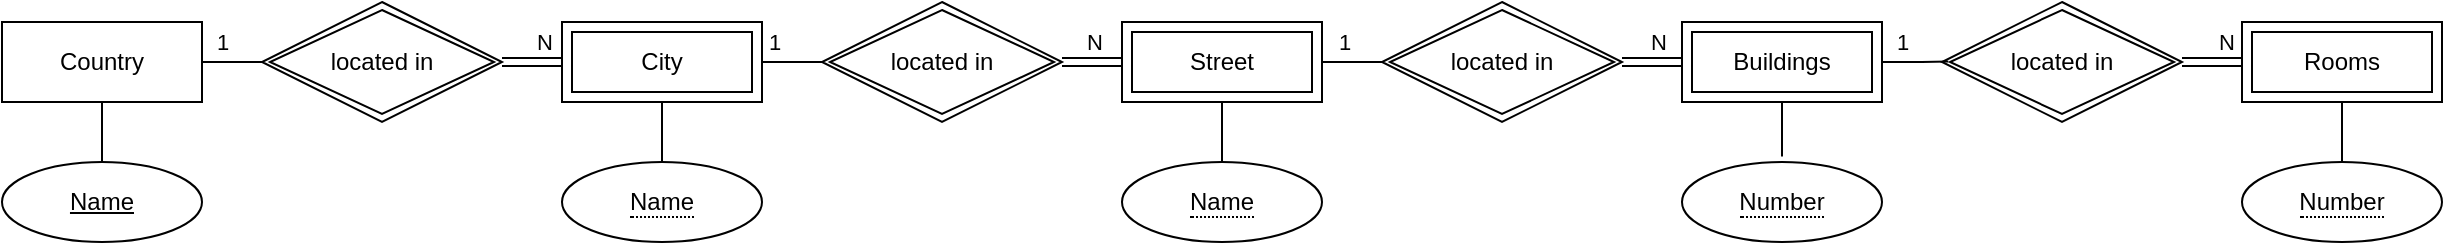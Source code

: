 <mxfile version="24.7.8">
  <diagram name="Page-1" id="gPdpquPLoVRJ5L0rAca2">
    <mxGraphModel dx="597" dy="433" grid="1" gridSize="10" guides="1" tooltips="1" connect="1" arrows="1" fold="1" page="1" pageScale="1" pageWidth="1169" pageHeight="827" math="0" shadow="0">
      <root>
        <mxCell id="0" />
        <mxCell id="1" parent="0" />
        <mxCell id="4aNQ5Zjp1LjJx-mYPoWq-12" style="edgeStyle=orthogonalEdgeStyle;rounded=0;orthogonalLoop=1;jettySize=auto;html=1;entryX=0;entryY=0.5;entryDx=0;entryDy=0;endArrow=none;endFill=0;" parent="1" source="4aNQ5Zjp1LjJx-mYPoWq-1" target="4aNQ5Zjp1LjJx-mYPoWq-2" edge="1">
          <mxGeometry relative="1" as="geometry" />
        </mxCell>
        <mxCell id="1cVCWBRe8mVak1csaias-1" value="1" style="edgeLabel;html=1;align=center;verticalAlign=middle;resizable=0;points=[];" parent="4aNQ5Zjp1LjJx-mYPoWq-12" vertex="1" connectable="0">
          <mxGeometry x="-0.848" relative="1" as="geometry">
            <mxPoint x="6" y="-10" as="offset" />
          </mxGeometry>
        </mxCell>
        <mxCell id="4aNQ5Zjp1LjJx-mYPoWq-28" style="edgeStyle=orthogonalEdgeStyle;rounded=0;orthogonalLoop=1;jettySize=auto;html=1;entryX=0.5;entryY=0;entryDx=0;entryDy=0;endArrow=none;endFill=0;" parent="1" source="4aNQ5Zjp1LjJx-mYPoWq-1" target="4aNQ5Zjp1LjJx-mYPoWq-20" edge="1">
          <mxGeometry relative="1" as="geometry" />
        </mxCell>
        <mxCell id="4aNQ5Zjp1LjJx-mYPoWq-1" value="Country" style="whiteSpace=wrap;html=1;align=center;" parent="1" vertex="1">
          <mxGeometry x="30" y="260" width="100" height="40" as="geometry" />
        </mxCell>
        <mxCell id="4aNQ5Zjp1LjJx-mYPoWq-13" style="edgeStyle=orthogonalEdgeStyle;rounded=0;orthogonalLoop=1;jettySize=auto;html=1;exitX=1;exitY=0.5;exitDx=0;exitDy=0;entryX=0;entryY=0.5;entryDx=0;entryDy=0;shape=link;" parent="1" source="4aNQ5Zjp1LjJx-mYPoWq-2" target="4aNQ5Zjp1LjJx-mYPoWq-3" edge="1">
          <mxGeometry relative="1" as="geometry" />
        </mxCell>
        <mxCell id="1cVCWBRe8mVak1csaias-2" value="N" style="edgeLabel;html=1;align=center;verticalAlign=middle;resizable=0;points=[];" parent="4aNQ5Zjp1LjJx-mYPoWq-13" vertex="1" connectable="0">
          <mxGeometry x="0.492" y="2" relative="1" as="geometry">
            <mxPoint x="-2" y="-8" as="offset" />
          </mxGeometry>
        </mxCell>
        <mxCell id="4aNQ5Zjp1LjJx-mYPoWq-2" value="located in" style="shape=rhombus;double=1;perimeter=rhombusPerimeter;whiteSpace=wrap;html=1;align=center;" parent="1" vertex="1">
          <mxGeometry x="160" y="250" width="120" height="60" as="geometry" />
        </mxCell>
        <mxCell id="4aNQ5Zjp1LjJx-mYPoWq-14" style="edgeStyle=orthogonalEdgeStyle;rounded=0;orthogonalLoop=1;jettySize=auto;html=1;entryX=0;entryY=0.5;entryDx=0;entryDy=0;endArrow=none;endFill=0;" parent="1" source="4aNQ5Zjp1LjJx-mYPoWq-3" target="4aNQ5Zjp1LjJx-mYPoWq-6" edge="1">
          <mxGeometry relative="1" as="geometry" />
        </mxCell>
        <mxCell id="1cVCWBRe8mVak1csaias-3" value="1" style="edgeLabel;html=1;align=center;verticalAlign=middle;resizable=0;points=[];" parent="4aNQ5Zjp1LjJx-mYPoWq-14" vertex="1" connectable="0">
          <mxGeometry x="-0.775" y="1" relative="1" as="geometry">
            <mxPoint y="-9" as="offset" />
          </mxGeometry>
        </mxCell>
        <mxCell id="4aNQ5Zjp1LjJx-mYPoWq-29" style="edgeStyle=orthogonalEdgeStyle;shape=connector;rounded=0;orthogonalLoop=1;jettySize=auto;html=1;entryX=0.5;entryY=0;entryDx=0;entryDy=0;strokeColor=default;align=center;verticalAlign=middle;fontFamily=Helvetica;fontSize=11;fontColor=default;labelBackgroundColor=default;endArrow=none;endFill=0;" parent="1" source="4aNQ5Zjp1LjJx-mYPoWq-3" target="4aNQ5Zjp1LjJx-mYPoWq-21" edge="1">
          <mxGeometry relative="1" as="geometry" />
        </mxCell>
        <mxCell id="4aNQ5Zjp1LjJx-mYPoWq-3" value="City" style="shape=ext;margin=3;double=1;whiteSpace=wrap;html=1;align=center;" parent="1" vertex="1">
          <mxGeometry x="310" y="260" width="100" height="40" as="geometry" />
        </mxCell>
        <mxCell id="4aNQ5Zjp1LjJx-mYPoWq-15" style="edgeStyle=orthogonalEdgeStyle;rounded=0;orthogonalLoop=1;jettySize=auto;html=1;entryX=0;entryY=0.5;entryDx=0;entryDy=0;shape=link;" parent="1" source="4aNQ5Zjp1LjJx-mYPoWq-6" target="4aNQ5Zjp1LjJx-mYPoWq-7" edge="1">
          <mxGeometry relative="1" as="geometry" />
        </mxCell>
        <mxCell id="1cVCWBRe8mVak1csaias-4" value="N" style="edgeLabel;html=1;align=center;verticalAlign=middle;resizable=0;points=[];" parent="4aNQ5Zjp1LjJx-mYPoWq-15" vertex="1" connectable="0">
          <mxGeometry x="0.653" y="2" relative="1" as="geometry">
            <mxPoint x="-6" y="-8" as="offset" />
          </mxGeometry>
        </mxCell>
        <mxCell id="4aNQ5Zjp1LjJx-mYPoWq-6" value="located in" style="shape=rhombus;double=1;perimeter=rhombusPerimeter;whiteSpace=wrap;html=1;align=center;" parent="1" vertex="1">
          <mxGeometry x="440" y="250" width="120" height="60" as="geometry" />
        </mxCell>
        <mxCell id="4aNQ5Zjp1LjJx-mYPoWq-16" style="edgeStyle=orthogonalEdgeStyle;rounded=0;orthogonalLoop=1;jettySize=auto;html=1;entryX=0;entryY=0.5;entryDx=0;entryDy=0;endArrow=none;endFill=0;" parent="1" source="4aNQ5Zjp1LjJx-mYPoWq-7" target="4aNQ5Zjp1LjJx-mYPoWq-8" edge="1">
          <mxGeometry relative="1" as="geometry" />
        </mxCell>
        <mxCell id="1cVCWBRe8mVak1csaias-5" value="1" style="edgeLabel;html=1;align=center;verticalAlign=middle;resizable=0;points=[];" parent="4aNQ5Zjp1LjJx-mYPoWq-16" vertex="1" connectable="0">
          <mxGeometry x="0.222" y="2" relative="1" as="geometry">
            <mxPoint y="-8" as="offset" />
          </mxGeometry>
        </mxCell>
        <mxCell id="4aNQ5Zjp1LjJx-mYPoWq-30" style="edgeStyle=orthogonalEdgeStyle;shape=connector;rounded=0;orthogonalLoop=1;jettySize=auto;html=1;entryX=0.5;entryY=0;entryDx=0;entryDy=0;strokeColor=default;align=center;verticalAlign=middle;fontFamily=Helvetica;fontSize=11;fontColor=default;labelBackgroundColor=default;endArrow=none;endFill=0;" parent="1" source="4aNQ5Zjp1LjJx-mYPoWq-7" target="4aNQ5Zjp1LjJx-mYPoWq-22" edge="1">
          <mxGeometry relative="1" as="geometry" />
        </mxCell>
        <mxCell id="4aNQ5Zjp1LjJx-mYPoWq-7" value="Street" style="shape=ext;margin=3;double=1;whiteSpace=wrap;html=1;align=center;" parent="1" vertex="1">
          <mxGeometry x="590" y="260" width="100" height="40" as="geometry" />
        </mxCell>
        <mxCell id="4aNQ5Zjp1LjJx-mYPoWq-17" style="edgeStyle=orthogonalEdgeStyle;rounded=0;orthogonalLoop=1;jettySize=auto;html=1;entryX=0;entryY=0.5;entryDx=0;entryDy=0;shape=link;" parent="1" source="4aNQ5Zjp1LjJx-mYPoWq-8" target="4aNQ5Zjp1LjJx-mYPoWq-9" edge="1">
          <mxGeometry relative="1" as="geometry" />
        </mxCell>
        <mxCell id="1cVCWBRe8mVak1csaias-6" value="N" style="edgeLabel;html=1;align=center;verticalAlign=middle;resizable=0;points=[];" parent="4aNQ5Zjp1LjJx-mYPoWq-17" vertex="1" connectable="0">
          <mxGeometry x="-0.292" y="1" relative="1" as="geometry">
            <mxPoint y="-9" as="offset" />
          </mxGeometry>
        </mxCell>
        <mxCell id="4aNQ5Zjp1LjJx-mYPoWq-8" value="located in" style="shape=rhombus;double=1;perimeter=rhombusPerimeter;whiteSpace=wrap;html=1;align=center;" parent="1" vertex="1">
          <mxGeometry x="720" y="250" width="120" height="60" as="geometry" />
        </mxCell>
        <mxCell id="4aNQ5Zjp1LjJx-mYPoWq-9" value="Buildings" style="shape=ext;margin=3;double=1;whiteSpace=wrap;html=1;align=center;" parent="1" vertex="1">
          <mxGeometry x="870" y="260" width="100" height="40" as="geometry" />
        </mxCell>
        <mxCell id="4aNQ5Zjp1LjJx-mYPoWq-19" style="edgeStyle=orthogonalEdgeStyle;rounded=0;orthogonalLoop=1;jettySize=auto;html=1;entryX=0;entryY=0.5;entryDx=0;entryDy=0;shape=link;" parent="1" source="4aNQ5Zjp1LjJx-mYPoWq-10" target="4aNQ5Zjp1LjJx-mYPoWq-11" edge="1">
          <mxGeometry relative="1" as="geometry" />
        </mxCell>
        <mxCell id="1cVCWBRe8mVak1csaias-8" value="N" style="edgeLabel;html=1;align=center;verticalAlign=middle;resizable=0;points=[];" parent="4aNQ5Zjp1LjJx-mYPoWq-19" vertex="1" connectable="0">
          <mxGeometry x="0.664" y="1" relative="1" as="geometry">
            <mxPoint y="-9" as="offset" />
          </mxGeometry>
        </mxCell>
        <mxCell id="4aNQ5Zjp1LjJx-mYPoWq-10" value="located in" style="shape=rhombus;double=1;perimeter=rhombusPerimeter;whiteSpace=wrap;html=1;align=center;" parent="1" vertex="1">
          <mxGeometry x="1000" y="250" width="120" height="60" as="geometry" />
        </mxCell>
        <mxCell id="4aNQ5Zjp1LjJx-mYPoWq-33" style="edgeStyle=orthogonalEdgeStyle;shape=connector;rounded=0;orthogonalLoop=1;jettySize=auto;html=1;entryX=0.5;entryY=0;entryDx=0;entryDy=0;strokeColor=default;align=center;verticalAlign=middle;fontFamily=Helvetica;fontSize=11;fontColor=default;labelBackgroundColor=default;endArrow=none;endFill=0;" parent="1" source="4aNQ5Zjp1LjJx-mYPoWq-11" target="4aNQ5Zjp1LjJx-mYPoWq-25" edge="1">
          <mxGeometry relative="1" as="geometry" />
        </mxCell>
        <mxCell id="4aNQ5Zjp1LjJx-mYPoWq-11" value="Rooms" style="shape=ext;margin=3;double=1;whiteSpace=wrap;html=1;align=center;" parent="1" vertex="1">
          <mxGeometry x="1150" y="260" width="100" height="40" as="geometry" />
        </mxCell>
        <mxCell id="4aNQ5Zjp1LjJx-mYPoWq-18" style="edgeStyle=orthogonalEdgeStyle;rounded=0;orthogonalLoop=1;jettySize=auto;html=1;entryX=0.026;entryY=0.496;entryDx=0;entryDy=0;entryPerimeter=0;endArrow=none;endFill=0;" parent="1" source="4aNQ5Zjp1LjJx-mYPoWq-9" target="4aNQ5Zjp1LjJx-mYPoWq-10" edge="1">
          <mxGeometry relative="1" as="geometry" />
        </mxCell>
        <mxCell id="1cVCWBRe8mVak1csaias-7" value="1" style="edgeLabel;html=1;align=center;verticalAlign=middle;resizable=0;points=[];" parent="4aNQ5Zjp1LjJx-mYPoWq-18" vertex="1" connectable="0">
          <mxGeometry x="-0.304" y="2" relative="1" as="geometry">
            <mxPoint x="-2" y="-8" as="offset" />
          </mxGeometry>
        </mxCell>
        <mxCell id="4aNQ5Zjp1LjJx-mYPoWq-20" value="Name" style="ellipse;whiteSpace=wrap;html=1;align=center;fontStyle=4;" parent="1" vertex="1">
          <mxGeometry x="30" y="330" width="100" height="40" as="geometry" />
        </mxCell>
        <mxCell id="4aNQ5Zjp1LjJx-mYPoWq-21" value="&lt;span style=&quot;border-bottom: 1px dotted&quot;&gt;Name&lt;/span&gt;" style="ellipse;whiteSpace=wrap;html=1;align=center;" parent="1" vertex="1">
          <mxGeometry x="310" y="330" width="100" height="40" as="geometry" />
        </mxCell>
        <mxCell id="4aNQ5Zjp1LjJx-mYPoWq-22" value="&lt;span style=&quot;border-bottom: 1px dotted&quot;&gt;Name&lt;/span&gt;" style="ellipse;whiteSpace=wrap;html=1;align=center;" parent="1" vertex="1">
          <mxGeometry x="590" y="330" width="100" height="40" as="geometry" />
        </mxCell>
        <mxCell id="4aNQ5Zjp1LjJx-mYPoWq-24" value="&lt;span style=&quot;border-bottom: 1px dotted&quot;&gt;Number&lt;/span&gt;" style="ellipse;whiteSpace=wrap;html=1;align=center;" parent="1" vertex="1">
          <mxGeometry x="870" y="330" width="100" height="40" as="geometry" />
        </mxCell>
        <mxCell id="4aNQ5Zjp1LjJx-mYPoWq-25" value="&lt;span style=&quot;border-bottom: 1px dotted&quot;&gt;Number&lt;/span&gt;" style="ellipse;whiteSpace=wrap;html=1;align=center;" parent="1" vertex="1">
          <mxGeometry x="1150" y="330" width="100" height="40" as="geometry" />
        </mxCell>
        <mxCell id="4aNQ5Zjp1LjJx-mYPoWq-32" style="edgeStyle=orthogonalEdgeStyle;shape=connector;rounded=0;orthogonalLoop=1;jettySize=auto;html=1;entryX=0.5;entryY=-0.07;entryDx=0;entryDy=0;entryPerimeter=0;strokeColor=default;align=center;verticalAlign=middle;fontFamily=Helvetica;fontSize=11;fontColor=default;labelBackgroundColor=default;endArrow=none;endFill=0;" parent="1" source="4aNQ5Zjp1LjJx-mYPoWq-9" target="4aNQ5Zjp1LjJx-mYPoWq-24" edge="1">
          <mxGeometry relative="1" as="geometry" />
        </mxCell>
      </root>
    </mxGraphModel>
  </diagram>
</mxfile>
